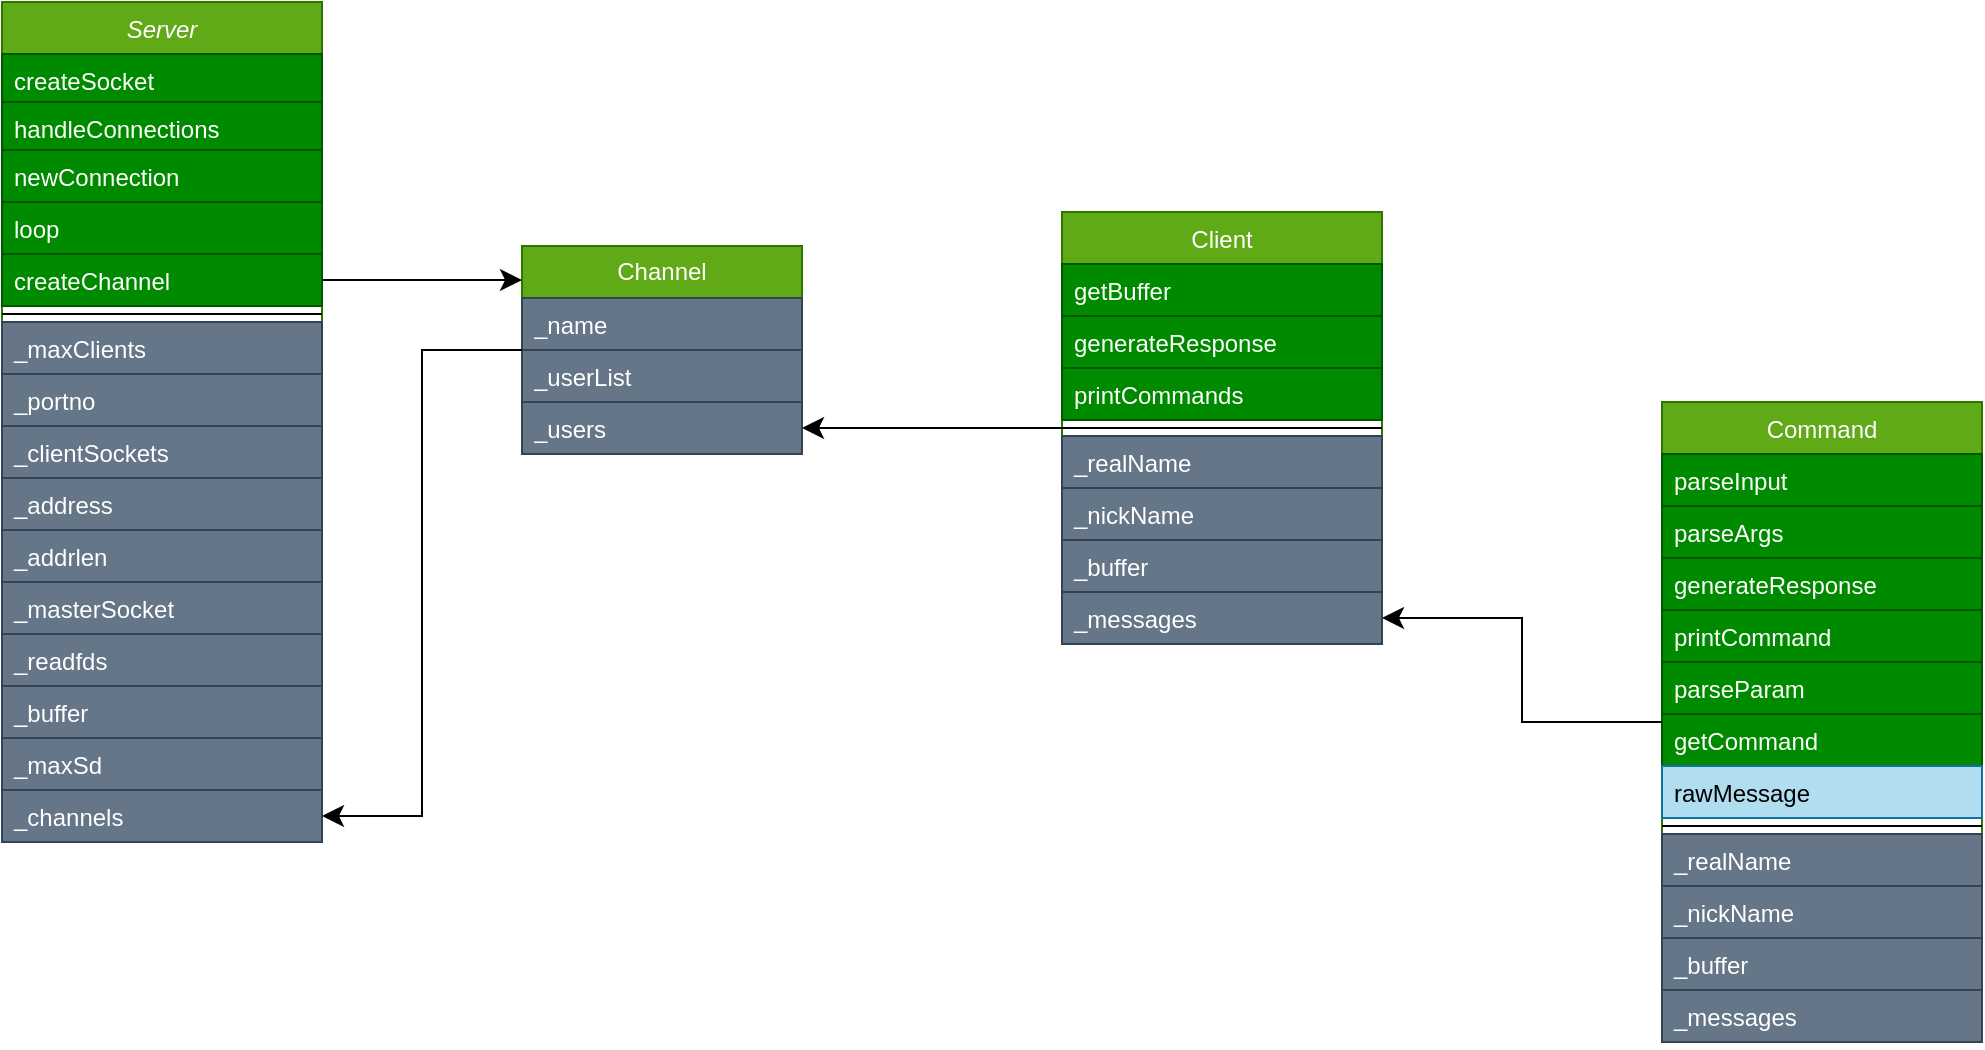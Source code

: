 <mxfile version="22.0.4" type="github">
  <diagram id="C5RBs43oDa-KdzZeNtuy" name="Page-1">
    <mxGraphModel dx="2244" dy="1941" grid="1" gridSize="10" guides="1" tooltips="1" connect="1" arrows="1" fold="1" page="1" pageScale="1" pageWidth="827" pageHeight="1169" math="0" shadow="0">
      <root>
        <mxCell id="WIyWlLk6GJQsqaUBKTNV-0" />
        <mxCell id="WIyWlLk6GJQsqaUBKTNV-1" parent="WIyWlLk6GJQsqaUBKTNV-0" />
        <mxCell id="zkfFHV4jXpPFQw0GAbJ--0" value="Server" style="swimlane;fontStyle=2;align=center;verticalAlign=top;childLayout=stackLayout;horizontal=1;startSize=26;horizontalStack=0;resizeParent=1;resizeLast=0;collapsible=1;marginBottom=0;rounded=0;shadow=0;strokeWidth=1;fillColor=#60a917;fontColor=#ffffff;strokeColor=#2D7600;" parent="WIyWlLk6GJQsqaUBKTNV-1" vertex="1">
          <mxGeometry x="-10" y="-10" width="160" height="420" as="geometry">
            <mxRectangle x="230" y="140" width="160" height="26" as="alternateBounds" />
          </mxGeometry>
        </mxCell>
        <mxCell id="zkfFHV4jXpPFQw0GAbJ--5" value="createSocket&#xa;" style="text;align=left;verticalAlign=top;spacingLeft=4;spacingRight=4;overflow=hidden;rotatable=0;points=[[0,0.5],[1,0.5]];portConstraint=eastwest;fillColor=#008a00;fontColor=#ffffff;strokeColor=#005700;" parent="zkfFHV4jXpPFQw0GAbJ--0" vertex="1">
          <mxGeometry y="26" width="160" height="24" as="geometry" />
        </mxCell>
        <mxCell id="nmFVzi2Qrn4RTM0XMvv8-7" value="handleConnections" style="text;align=left;verticalAlign=top;spacingLeft=4;spacingRight=4;overflow=hidden;rotatable=0;points=[[0,0.5],[1,0.5]];portConstraint=eastwest;fillColor=#008a00;fontColor=#ffffff;strokeColor=#005700;" parent="zkfFHV4jXpPFQw0GAbJ--0" vertex="1">
          <mxGeometry y="50" width="160" height="24" as="geometry" />
        </mxCell>
        <mxCell id="zkfFHV4jXpPFQw0GAbJ--1" value="newConnection" style="text;align=left;verticalAlign=top;spacingLeft=4;spacingRight=4;overflow=hidden;rotatable=0;points=[[0,0.5],[1,0.5]];portConstraint=eastwest;fillColor=#008a00;fontColor=#ffffff;strokeColor=#005700;" parent="zkfFHV4jXpPFQw0GAbJ--0" vertex="1">
          <mxGeometry y="74" width="160" height="26" as="geometry" />
        </mxCell>
        <mxCell id="nmFVzi2Qrn4RTM0XMvv8-9" value="loop" style="text;align=left;verticalAlign=top;spacingLeft=4;spacingRight=4;overflow=hidden;rotatable=0;points=[[0,0.5],[1,0.5]];portConstraint=eastwest;rounded=0;shadow=0;html=0;fillColor=#008a00;fontColor=#ffffff;strokeColor=#005700;" parent="zkfFHV4jXpPFQw0GAbJ--0" vertex="1">
          <mxGeometry y="100" width="160" height="26" as="geometry" />
        </mxCell>
        <mxCell id="zkfFHV4jXpPFQw0GAbJ--3" value="createChannel" style="text;align=left;verticalAlign=top;spacingLeft=4;spacingRight=4;overflow=hidden;rotatable=0;points=[[0,0.5],[1,0.5]];portConstraint=eastwest;rounded=0;shadow=0;html=0;fillColor=#008a00;fontColor=#ffffff;strokeColor=#005700;" parent="zkfFHV4jXpPFQw0GAbJ--0" vertex="1">
          <mxGeometry y="126" width="160" height="26" as="geometry" />
        </mxCell>
        <mxCell id="zkfFHV4jXpPFQw0GAbJ--4" value="" style="line;html=1;strokeWidth=1;align=left;verticalAlign=middle;spacingTop=-1;spacingLeft=3;spacingRight=3;rotatable=0;labelPosition=right;points=[];portConstraint=eastwest;" parent="zkfFHV4jXpPFQw0GAbJ--0" vertex="1">
          <mxGeometry y="152" width="160" height="8" as="geometry" />
        </mxCell>
        <mxCell id="nmFVzi2Qrn4RTM0XMvv8-17" value="_maxClients" style="text;align=left;verticalAlign=top;spacingLeft=4;spacingRight=4;overflow=hidden;rotatable=0;points=[[0,0.5],[1,0.5]];portConstraint=eastwest;rounded=0;shadow=0;html=0;fillColor=#647687;fontColor=#ffffff;strokeColor=#314354;" parent="zkfFHV4jXpPFQw0GAbJ--0" vertex="1">
          <mxGeometry y="160" width="160" height="26" as="geometry" />
        </mxCell>
        <mxCell id="nmFVzi2Qrn4RTM0XMvv8-63" value="_portno" style="text;align=left;verticalAlign=top;spacingLeft=4;spacingRight=4;overflow=hidden;rotatable=0;points=[[0,0.5],[1,0.5]];portConstraint=eastwest;rounded=0;shadow=0;html=0;fillColor=#647687;fontColor=#ffffff;strokeColor=#314354;" parent="zkfFHV4jXpPFQw0GAbJ--0" vertex="1">
          <mxGeometry y="186" width="160" height="26" as="geometry" />
        </mxCell>
        <mxCell id="nmFVzi2Qrn4RTM0XMvv8-64" value="_clientSockets" style="text;align=left;verticalAlign=top;spacingLeft=4;spacingRight=4;overflow=hidden;rotatable=0;points=[[0,0.5],[1,0.5]];portConstraint=eastwest;rounded=0;shadow=0;html=0;fillColor=#647687;fontColor=#ffffff;strokeColor=#314354;" parent="zkfFHV4jXpPFQw0GAbJ--0" vertex="1">
          <mxGeometry y="212" width="160" height="26" as="geometry" />
        </mxCell>
        <mxCell id="nmFVzi2Qrn4RTM0XMvv8-65" value="_address" style="text;align=left;verticalAlign=top;spacingLeft=4;spacingRight=4;overflow=hidden;rotatable=0;points=[[0,0.5],[1,0.5]];portConstraint=eastwest;rounded=0;shadow=0;html=0;fillColor=#647687;fontColor=#ffffff;strokeColor=#314354;" parent="zkfFHV4jXpPFQw0GAbJ--0" vertex="1">
          <mxGeometry y="238" width="160" height="26" as="geometry" />
        </mxCell>
        <mxCell id="nmFVzi2Qrn4RTM0XMvv8-62" value="_addrlen" style="text;align=left;verticalAlign=top;spacingLeft=4;spacingRight=4;overflow=hidden;rotatable=0;points=[[0,0.5],[1,0.5]];portConstraint=eastwest;rounded=0;shadow=0;html=0;fillColor=#647687;fontColor=#ffffff;strokeColor=#314354;" parent="zkfFHV4jXpPFQw0GAbJ--0" vertex="1">
          <mxGeometry y="264" width="160" height="26" as="geometry" />
        </mxCell>
        <mxCell id="nmFVzi2Qrn4RTM0XMvv8-61" value="_masterSocket" style="text;align=left;verticalAlign=top;spacingLeft=4;spacingRight=4;overflow=hidden;rotatable=0;points=[[0,0.5],[1,0.5]];portConstraint=eastwest;rounded=0;shadow=0;html=0;fillColor=#647687;fontColor=#ffffff;strokeColor=#314354;" parent="zkfFHV4jXpPFQw0GAbJ--0" vertex="1">
          <mxGeometry y="290" width="160" height="26" as="geometry" />
        </mxCell>
        <mxCell id="nmFVzi2Qrn4RTM0XMvv8-67" value="_readfds&#xa;" style="text;align=left;verticalAlign=top;spacingLeft=4;spacingRight=4;overflow=hidden;rotatable=0;points=[[0,0.5],[1,0.5]];portConstraint=eastwest;rounded=0;shadow=0;html=0;fillColor=#647687;fontColor=#ffffff;strokeColor=#314354;" parent="zkfFHV4jXpPFQw0GAbJ--0" vertex="1">
          <mxGeometry y="316" width="160" height="26" as="geometry" />
        </mxCell>
        <mxCell id="nmFVzi2Qrn4RTM0XMvv8-66" value="_buffer" style="text;align=left;verticalAlign=top;spacingLeft=4;spacingRight=4;overflow=hidden;rotatable=0;points=[[0,0.5],[1,0.5]];portConstraint=eastwest;rounded=0;shadow=0;html=0;fillColor=#647687;fontColor=#ffffff;strokeColor=#314354;" parent="zkfFHV4jXpPFQw0GAbJ--0" vertex="1">
          <mxGeometry y="342" width="160" height="26" as="geometry" />
        </mxCell>
        <mxCell id="nmFVzi2Qrn4RTM0XMvv8-68" value="_maxSd" style="text;align=left;verticalAlign=top;spacingLeft=4;spacingRight=4;overflow=hidden;rotatable=0;points=[[0,0.5],[1,0.5]];portConstraint=eastwest;rounded=0;shadow=0;html=0;fillColor=#647687;fontColor=#ffffff;strokeColor=#314354;" parent="zkfFHV4jXpPFQw0GAbJ--0" vertex="1">
          <mxGeometry y="368" width="160" height="26" as="geometry" />
        </mxCell>
        <mxCell id="nmFVzi2Qrn4RTM0XMvv8-60" value="_channels" style="text;align=left;verticalAlign=top;spacingLeft=4;spacingRight=4;overflow=hidden;rotatable=0;points=[[0,0.5],[1,0.5]];portConstraint=eastwest;rounded=0;shadow=0;html=0;fillColor=#647687;fontColor=#ffffff;strokeColor=#314354;" parent="zkfFHV4jXpPFQw0GAbJ--0" vertex="1">
          <mxGeometry y="394" width="160" height="26" as="geometry" />
        </mxCell>
        <mxCell id="zkfFHV4jXpPFQw0GAbJ--17" value="Client" style="swimlane;fontStyle=0;align=center;verticalAlign=top;childLayout=stackLayout;horizontal=1;startSize=26;horizontalStack=0;resizeParent=1;resizeLast=0;collapsible=1;marginBottom=0;rounded=0;shadow=0;strokeWidth=1;fillColor=#60a917;fontColor=#ffffff;strokeColor=#2D7600;" parent="WIyWlLk6GJQsqaUBKTNV-1" vertex="1">
          <mxGeometry x="520" y="95" width="160" height="216" as="geometry">
            <mxRectangle x="550" y="140" width="160" height="26" as="alternateBounds" />
          </mxGeometry>
        </mxCell>
        <mxCell id="zkfFHV4jXpPFQw0GAbJ--18" value="getBuffer" style="text;align=left;verticalAlign=top;spacingLeft=4;spacingRight=4;overflow=hidden;rotatable=0;points=[[0,0.5],[1,0.5]];portConstraint=eastwest;fillColor=#008a00;fontColor=#ffffff;strokeColor=#005700;" parent="zkfFHV4jXpPFQw0GAbJ--17" vertex="1">
          <mxGeometry y="26" width="160" height="26" as="geometry" />
        </mxCell>
        <mxCell id="zkfFHV4jXpPFQw0GAbJ--19" value="generateResponse" style="text;align=left;verticalAlign=top;spacingLeft=4;spacingRight=4;overflow=hidden;rotatable=0;points=[[0,0.5],[1,0.5]];portConstraint=eastwest;rounded=0;shadow=0;html=0;fillColor=#008a00;fontColor=#ffffff;strokeColor=#005700;" parent="zkfFHV4jXpPFQw0GAbJ--17" vertex="1">
          <mxGeometry y="52" width="160" height="26" as="geometry" />
        </mxCell>
        <mxCell id="zkfFHV4jXpPFQw0GAbJ--20" value="printCommands" style="text;align=left;verticalAlign=top;spacingLeft=4;spacingRight=4;overflow=hidden;rotatable=0;points=[[0,0.5],[1,0.5]];portConstraint=eastwest;rounded=0;shadow=0;html=0;fillColor=#008a00;fontColor=#ffffff;strokeColor=#005700;" parent="zkfFHV4jXpPFQw0GAbJ--17" vertex="1">
          <mxGeometry y="78" width="160" height="26" as="geometry" />
        </mxCell>
        <mxCell id="zkfFHV4jXpPFQw0GAbJ--23" value="" style="line;html=1;strokeWidth=1;align=left;verticalAlign=middle;spacingTop=-1;spacingLeft=3;spacingRight=3;rotatable=0;labelPosition=right;points=[];portConstraint=eastwest;" parent="zkfFHV4jXpPFQw0GAbJ--17" vertex="1">
          <mxGeometry y="104" width="160" height="8" as="geometry" />
        </mxCell>
        <mxCell id="nmFVzi2Qrn4RTM0XMvv8-76" value="_realName" style="text;align=left;verticalAlign=top;spacingLeft=4;spacingRight=4;overflow=hidden;rotatable=0;points=[[0,0.5],[1,0.5]];portConstraint=eastwest;rounded=0;shadow=0;html=0;fillColor=#647687;fontColor=#ffffff;strokeColor=#314354;" parent="zkfFHV4jXpPFQw0GAbJ--17" vertex="1">
          <mxGeometry y="112" width="160" height="26" as="geometry" />
        </mxCell>
        <mxCell id="nmFVzi2Qrn4RTM0XMvv8-74" value="_nickName" style="text;align=left;verticalAlign=top;spacingLeft=4;spacingRight=4;overflow=hidden;rotatable=0;points=[[0,0.5],[1,0.5]];portConstraint=eastwest;rounded=0;shadow=0;html=0;fillColor=#647687;fontColor=#ffffff;strokeColor=#314354;" parent="zkfFHV4jXpPFQw0GAbJ--17" vertex="1">
          <mxGeometry y="138" width="160" height="26" as="geometry" />
        </mxCell>
        <mxCell id="nmFVzi2Qrn4RTM0XMvv8-75" value="_buffer" style="text;align=left;verticalAlign=top;spacingLeft=4;spacingRight=4;overflow=hidden;rotatable=0;points=[[0,0.5],[1,0.5]];portConstraint=eastwest;rounded=0;shadow=0;html=0;fillColor=#647687;fontColor=#ffffff;strokeColor=#314354;" parent="zkfFHV4jXpPFQw0GAbJ--17" vertex="1">
          <mxGeometry y="164" width="160" height="26" as="geometry" />
        </mxCell>
        <mxCell id="nmFVzi2Qrn4RTM0XMvv8-73" value="_messages" style="text;align=left;verticalAlign=top;spacingLeft=4;spacingRight=4;overflow=hidden;rotatable=0;points=[[0,0.5],[1,0.5]];portConstraint=eastwest;rounded=0;shadow=0;html=0;fillColor=#647687;fontColor=#ffffff;strokeColor=#314354;" parent="zkfFHV4jXpPFQw0GAbJ--17" vertex="1">
          <mxGeometry y="190" width="160" height="26" as="geometry" />
        </mxCell>
        <mxCell id="nmFVzi2Qrn4RTM0XMvv8-44" value="Channel" style="swimlane;fontStyle=0;childLayout=stackLayout;horizontal=1;startSize=26;fillColor=#60a917;horizontalStack=0;resizeParent=1;resizeParentMax=0;resizeLast=0;collapsible=1;marginBottom=0;whiteSpace=wrap;html=1;fontColor=#ffffff;strokeColor=#2D7600;" parent="WIyWlLk6GJQsqaUBKTNV-1" vertex="1">
          <mxGeometry x="250" y="112" width="140" height="104" as="geometry" />
        </mxCell>
        <mxCell id="nmFVzi2Qrn4RTM0XMvv8-46" value="_name" style="text;strokeColor=#314354;fillColor=#647687;align=left;verticalAlign=top;spacingLeft=4;spacingRight=4;overflow=hidden;rotatable=0;points=[[0,0.5],[1,0.5]];portConstraint=eastwest;whiteSpace=wrap;html=1;fontColor=#ffffff;" parent="nmFVzi2Qrn4RTM0XMvv8-44" vertex="1">
          <mxGeometry y="26" width="140" height="26" as="geometry" />
        </mxCell>
        <mxCell id="nmFVzi2Qrn4RTM0XMvv8-72" value="_userList" style="text;strokeColor=#314354;fillColor=#647687;align=left;verticalAlign=top;spacingLeft=4;spacingRight=4;overflow=hidden;rotatable=0;points=[[0,0.5],[1,0.5]];portConstraint=eastwest;whiteSpace=wrap;html=1;fontColor=#ffffff;" parent="nmFVzi2Qrn4RTM0XMvv8-44" vertex="1">
          <mxGeometry y="52" width="140" height="26" as="geometry" />
        </mxCell>
        <mxCell id="nmFVzi2Qrn4RTM0XMvv8-47" value="_users" style="text;strokeColor=#314354;fillColor=#647687;align=left;verticalAlign=top;spacingLeft=4;spacingRight=4;overflow=hidden;rotatable=0;points=[[0,0.5],[1,0.5]];portConstraint=eastwest;whiteSpace=wrap;html=1;fontColor=#ffffff;" parent="nmFVzi2Qrn4RTM0XMvv8-44" vertex="1">
          <mxGeometry y="78" width="140" height="26" as="geometry" />
        </mxCell>
        <mxCell id="nmFVzi2Qrn4RTM0XMvv8-70" value="" style="edgeStyle=elbowEdgeStyle;elbow=horizontal;endArrow=classic;html=1;curved=0;rounded=0;endSize=8;startSize=8;" parent="WIyWlLk6GJQsqaUBKTNV-1" source="nmFVzi2Qrn4RTM0XMvv8-44" target="nmFVzi2Qrn4RTM0XMvv8-60" edge="1">
          <mxGeometry width="50" height="50" relative="1" as="geometry">
            <mxPoint x="380" y="310" as="sourcePoint" />
            <mxPoint x="430" y="260" as="targetPoint" />
          </mxGeometry>
        </mxCell>
        <mxCell id="nmFVzi2Qrn4RTM0XMvv8-71" value="" style="edgeStyle=elbowEdgeStyle;elbow=vertical;endArrow=classic;html=1;curved=0;rounded=0;endSize=8;startSize=8;" parent="WIyWlLk6GJQsqaUBKTNV-1" source="zkfFHV4jXpPFQw0GAbJ--3" target="nmFVzi2Qrn4RTM0XMvv8-44" edge="1">
          <mxGeometry width="50" height="50" relative="1" as="geometry">
            <mxPoint x="380" y="310" as="sourcePoint" />
            <mxPoint x="430" y="260" as="targetPoint" />
          </mxGeometry>
        </mxCell>
        <mxCell id="nmFVzi2Qrn4RTM0XMvv8-77" value="Command" style="swimlane;fontStyle=0;align=center;verticalAlign=top;childLayout=stackLayout;horizontal=1;startSize=26;horizontalStack=0;resizeParent=1;resizeLast=0;collapsible=1;marginBottom=0;rounded=0;shadow=0;strokeWidth=1;fillColor=#60a917;fontColor=#ffffff;strokeColor=#2D7600;" parent="WIyWlLk6GJQsqaUBKTNV-1" vertex="1">
          <mxGeometry x="820" y="190" width="160" height="320" as="geometry">
            <mxRectangle x="550" y="140" width="160" height="26" as="alternateBounds" />
          </mxGeometry>
        </mxCell>
        <mxCell id="nmFVzi2Qrn4RTM0XMvv8-78" value="parseInput" style="text;align=left;verticalAlign=top;spacingLeft=4;spacingRight=4;overflow=hidden;rotatable=0;points=[[0,0.5],[1,0.5]];portConstraint=eastwest;fillColor=#008a00;fontColor=#ffffff;strokeColor=#005700;" parent="nmFVzi2Qrn4RTM0XMvv8-77" vertex="1">
          <mxGeometry y="26" width="160" height="26" as="geometry" />
        </mxCell>
        <mxCell id="nmFVzi2Qrn4RTM0XMvv8-79" value="parseArgs" style="text;align=left;verticalAlign=top;spacingLeft=4;spacingRight=4;overflow=hidden;rotatable=0;points=[[0,0.5],[1,0.5]];portConstraint=eastwest;rounded=0;shadow=0;html=0;fillColor=#008a00;fontColor=#ffffff;strokeColor=#005700;" parent="nmFVzi2Qrn4RTM0XMvv8-77" vertex="1">
          <mxGeometry y="52" width="160" height="26" as="geometry" />
        </mxCell>
        <mxCell id="nmFVzi2Qrn4RTM0XMvv8-80" value="generateResponse" style="text;align=left;verticalAlign=top;spacingLeft=4;spacingRight=4;overflow=hidden;rotatable=0;points=[[0,0.5],[1,0.5]];portConstraint=eastwest;rounded=0;shadow=0;html=0;fillColor=#008a00;fontColor=#ffffff;strokeColor=#005700;" parent="nmFVzi2Qrn4RTM0XMvv8-77" vertex="1">
          <mxGeometry y="78" width="160" height="26" as="geometry" />
        </mxCell>
        <mxCell id="nmFVzi2Qrn4RTM0XMvv8-86" value="printCommand" style="text;align=left;verticalAlign=top;spacingLeft=4;spacingRight=4;overflow=hidden;rotatable=0;points=[[0,0.5],[1,0.5]];portConstraint=eastwest;rounded=0;shadow=0;html=0;fillColor=#008a00;fontColor=#ffffff;strokeColor=#005700;" parent="nmFVzi2Qrn4RTM0XMvv8-77" vertex="1">
          <mxGeometry y="104" width="160" height="26" as="geometry" />
        </mxCell>
        <mxCell id="nmFVzi2Qrn4RTM0XMvv8-87" value="parseParam" style="text;align=left;verticalAlign=top;spacingLeft=4;spacingRight=4;overflow=hidden;rotatable=0;points=[[0,0.5],[1,0.5]];portConstraint=eastwest;rounded=0;shadow=0;html=0;fillColor=#008a00;fontColor=#ffffff;strokeColor=#005700;" parent="nmFVzi2Qrn4RTM0XMvv8-77" vertex="1">
          <mxGeometry y="130" width="160" height="26" as="geometry" />
        </mxCell>
        <mxCell id="nmFVzi2Qrn4RTM0XMvv8-88" value="getCommand" style="text;align=left;verticalAlign=top;spacingLeft=4;spacingRight=4;overflow=hidden;rotatable=0;points=[[0,0.5],[1,0.5]];portConstraint=eastwest;rounded=0;shadow=0;html=0;fillColor=#008a00;fontColor=#ffffff;strokeColor=#005700;" parent="nmFVzi2Qrn4RTM0XMvv8-77" vertex="1">
          <mxGeometry y="156" width="160" height="26" as="geometry" />
        </mxCell>
        <mxCell id="nmFVzi2Qrn4RTM0XMvv8-89" value="rawMessage" style="text;align=left;verticalAlign=top;spacingLeft=4;spacingRight=4;overflow=hidden;rotatable=0;points=[[0,0.5],[1,0.5]];portConstraint=eastwest;rounded=0;shadow=0;html=0;fillColor=#b1ddf0;strokeColor=#10739e;" parent="nmFVzi2Qrn4RTM0XMvv8-77" vertex="1">
          <mxGeometry y="182" width="160" height="26" as="geometry" />
        </mxCell>
        <mxCell id="nmFVzi2Qrn4RTM0XMvv8-81" value="" style="line;html=1;strokeWidth=1;align=left;verticalAlign=middle;spacingTop=-1;spacingLeft=3;spacingRight=3;rotatable=0;labelPosition=right;points=[];portConstraint=eastwest;" parent="nmFVzi2Qrn4RTM0XMvv8-77" vertex="1">
          <mxGeometry y="208" width="160" height="8" as="geometry" />
        </mxCell>
        <mxCell id="nmFVzi2Qrn4RTM0XMvv8-82" value="_realName" style="text;align=left;verticalAlign=top;spacingLeft=4;spacingRight=4;overflow=hidden;rotatable=0;points=[[0,0.5],[1,0.5]];portConstraint=eastwest;rounded=0;shadow=0;html=0;fillColor=#647687;fontColor=#ffffff;strokeColor=#314354;" parent="nmFVzi2Qrn4RTM0XMvv8-77" vertex="1">
          <mxGeometry y="216" width="160" height="26" as="geometry" />
        </mxCell>
        <mxCell id="nmFVzi2Qrn4RTM0XMvv8-83" value="_nickName" style="text;align=left;verticalAlign=top;spacingLeft=4;spacingRight=4;overflow=hidden;rotatable=0;points=[[0,0.5],[1,0.5]];portConstraint=eastwest;rounded=0;shadow=0;html=0;fillColor=#647687;fontColor=#ffffff;strokeColor=#314354;" parent="nmFVzi2Qrn4RTM0XMvv8-77" vertex="1">
          <mxGeometry y="242" width="160" height="26" as="geometry" />
        </mxCell>
        <mxCell id="nmFVzi2Qrn4RTM0XMvv8-84" value="_buffer" style="text;align=left;verticalAlign=top;spacingLeft=4;spacingRight=4;overflow=hidden;rotatable=0;points=[[0,0.5],[1,0.5]];portConstraint=eastwest;rounded=0;shadow=0;html=0;fillColor=#647687;fontColor=#ffffff;strokeColor=#314354;" parent="nmFVzi2Qrn4RTM0XMvv8-77" vertex="1">
          <mxGeometry y="268" width="160" height="26" as="geometry" />
        </mxCell>
        <mxCell id="nmFVzi2Qrn4RTM0XMvv8-85" value="_messages" style="text;align=left;verticalAlign=top;spacingLeft=4;spacingRight=4;overflow=hidden;rotatable=0;points=[[0,0.5],[1,0.5]];portConstraint=eastwest;rounded=0;shadow=0;html=0;fillColor=#647687;fontColor=#ffffff;strokeColor=#314354;" parent="nmFVzi2Qrn4RTM0XMvv8-77" vertex="1">
          <mxGeometry y="294" width="160" height="26" as="geometry" />
        </mxCell>
        <mxCell id="DhGyzFEX1gzbE7A_Uzqe-4" value="" style="edgeStyle=elbowEdgeStyle;elbow=horizontal;endArrow=classic;html=1;curved=0;rounded=0;endSize=8;startSize=8;" edge="1" parent="WIyWlLk6GJQsqaUBKTNV-1" source="zkfFHV4jXpPFQw0GAbJ--17" target="nmFVzi2Qrn4RTM0XMvv8-47">
          <mxGeometry width="50" height="50" relative="1" as="geometry">
            <mxPoint x="320" y="340" as="sourcePoint" />
            <mxPoint x="370" y="290" as="targetPoint" />
          </mxGeometry>
        </mxCell>
        <mxCell id="DhGyzFEX1gzbE7A_Uzqe-5" value="" style="edgeStyle=elbowEdgeStyle;elbow=horizontal;endArrow=classic;html=1;curved=0;rounded=0;endSize=8;startSize=8;" edge="1" parent="WIyWlLk6GJQsqaUBKTNV-1" source="nmFVzi2Qrn4RTM0XMvv8-77" target="nmFVzi2Qrn4RTM0XMvv8-73">
          <mxGeometry width="50" height="50" relative="1" as="geometry">
            <mxPoint x="320" y="340" as="sourcePoint" />
            <mxPoint x="370" y="290" as="targetPoint" />
          </mxGeometry>
        </mxCell>
      </root>
    </mxGraphModel>
  </diagram>
</mxfile>
